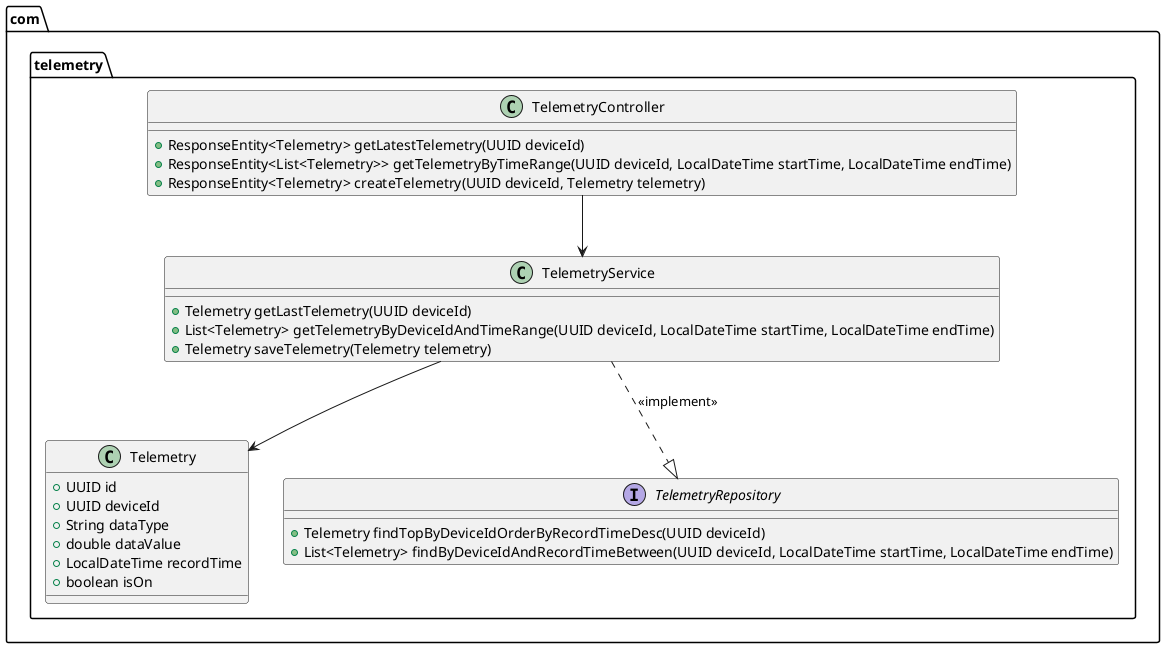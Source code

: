 @startuml
package com.telemetry {

    class Telemetry {
        +UUID id
        +UUID deviceId
        +String dataType
        +double dataValue
        +LocalDateTime recordTime
        +boolean isOn
    }

    class TelemetryService {
        +Telemetry getLastTelemetry(UUID deviceId)
        +List<Telemetry> getTelemetryByDeviceIdAndTimeRange(UUID deviceId, LocalDateTime startTime, LocalDateTime endTime)
        +Telemetry saveTelemetry(Telemetry telemetry)
    }

    interface TelemetryRepository {
        +Telemetry findTopByDeviceIdOrderByRecordTimeDesc(UUID deviceId)
        +List<Telemetry> findByDeviceIdAndRecordTimeBetween(UUID deviceId, LocalDateTime startTime, LocalDateTime endTime)
    }

    class TelemetryController {
        +ResponseEntity<Telemetry> getLatestTelemetry(UUID deviceId)
        +ResponseEntity<List<Telemetry>> getTelemetryByTimeRange(UUID deviceId, LocalDateTime startTime, LocalDateTime endTime)
        +ResponseEntity<Telemetry> createTelemetry(UUID deviceId, Telemetry telemetry)
    }

    TelemetryController --> TelemetryService
    TelemetryService --> Telemetry
    TelemetryService ..|> TelemetryRepository : <<implement>>
}

@enduml
